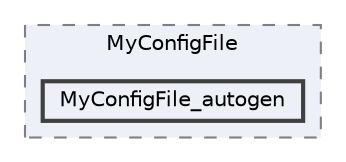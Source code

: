 digraph "MyConfigFile_autogen"
{
 // LATEX_PDF_SIZE
  bgcolor="transparent";
  edge [fontname=Helvetica,fontsize=10,labelfontname=Helvetica,labelfontsize=10];
  node [fontname=Helvetica,fontsize=10,shape=box,height=0.2,width=0.4];
  compound=true
  subgraph clusterdir_62f3fbf2f28e1451c26f3d1cc18e0aca {
    graph [ bgcolor="#edf0f7", pencolor="grey50", label="MyConfigFile", fontname=Helvetica,fontsize=10 style="filled,dashed", URL="dir_62f3fbf2f28e1451c26f3d1cc18e0aca.html",tooltip=""]
  dir_e4a1f9bd37d315faa21c9881fb2eee41 [label="MyConfigFile_autogen", fillcolor="#edf0f7", color="grey25", style="filled,bold", URL="dir_e4a1f9bd37d315faa21c9881fb2eee41.html",tooltip=""];
  }
}
